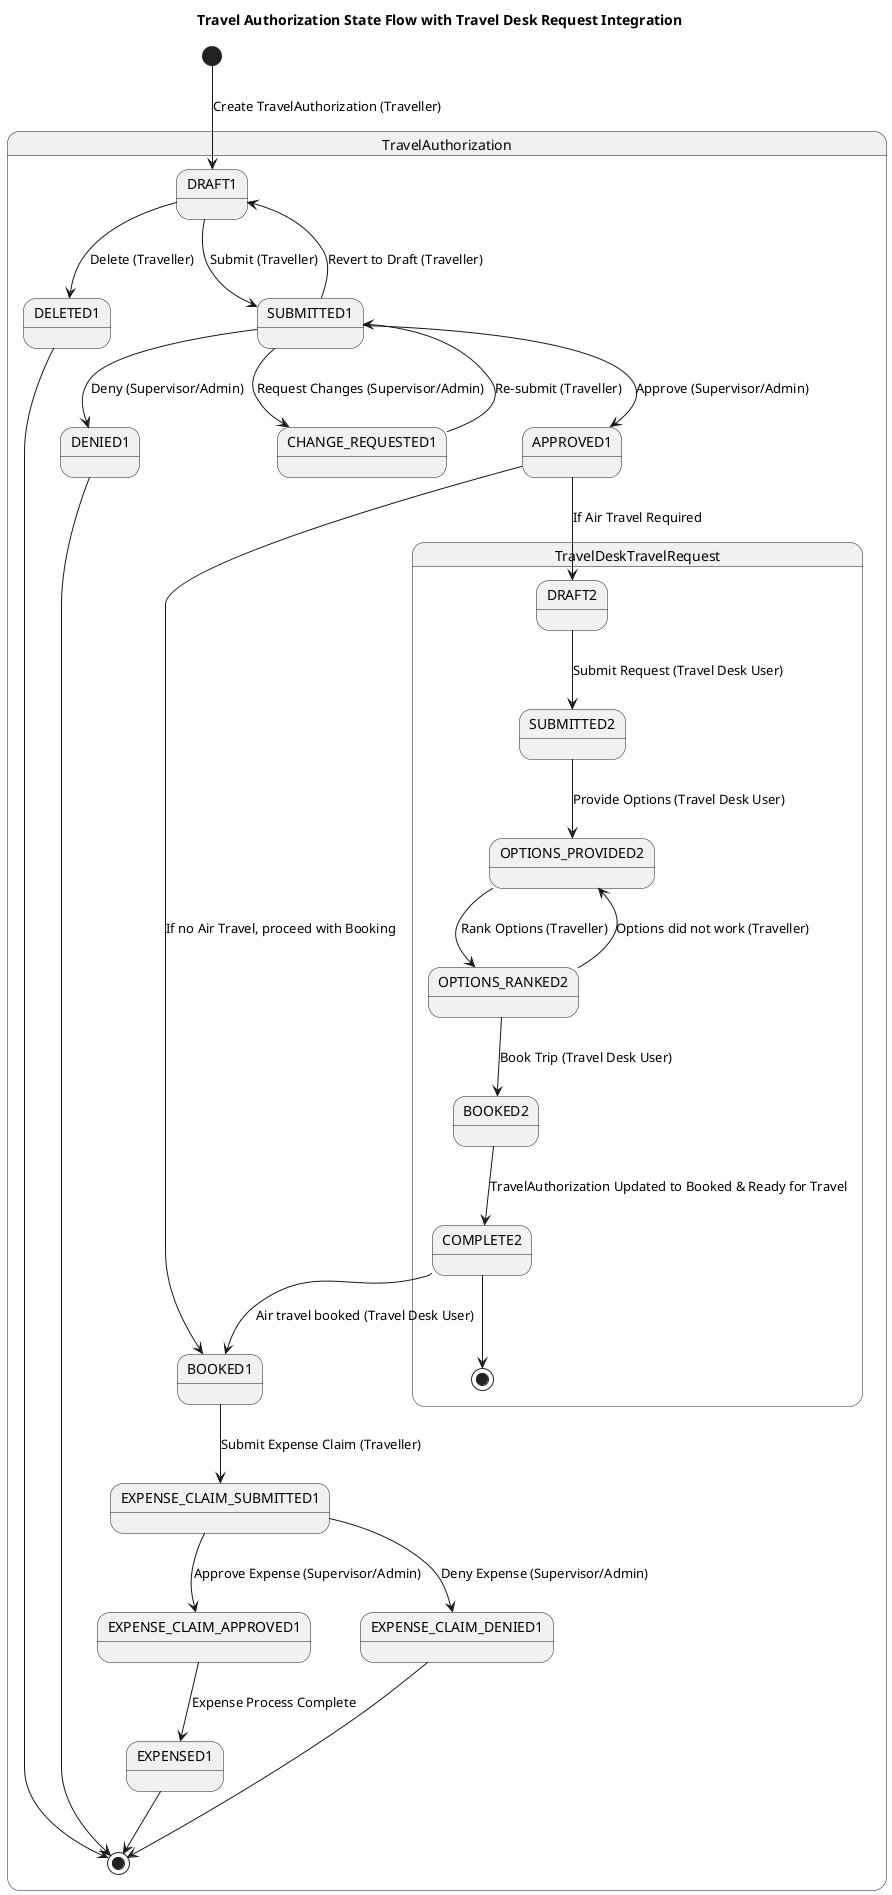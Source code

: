 @startuml "State Diagram, Travel Authorization Completion, 2024-12-11"

title "Travel Authorization State Flow with Travel Desk Request Integration"

[*] --> TravelAuthorization.DRAFT1 : Create TravelAuthorization (Traveller)

state TravelAuthorization {
  DRAFT1 --> DELETED1 : Delete (Traveller)
  DELETED1 --> [*]

  DRAFT1 --> SUBMITTED1 : Submit (Traveller)
  SUBMITTED1 --> DRAFT1 : Revert to Draft (Traveller)
  SUBMITTED1 --> APPROVED1 : Approve (Supervisor/Admin)

  APPROVED1 --> TravelDeskTravelRequest.DRAFT2 : If Air Travel Required

  state TravelDeskTravelRequest {
    DRAFT2 --> SUBMITTED2 : Submit Request (Travel Desk User)
    SUBMITTED2 --> OPTIONS_PROVIDED2 : Provide Options (Travel Desk User)
    OPTIONS_PROVIDED2 --> OPTIONS_RANKED2 : Rank Options (Traveller)
    OPTIONS_RANKED2 --> OPTIONS_PROVIDED2 : Options did not work (Traveller)
    OPTIONS_RANKED2 --> BOOKED2 : Book Trip (Travel Desk User)
    BOOKED2 --> COMPLETE2 : TravelAuthorization Updated to Booked & Ready for Travel
    COMPLETE2 --> [*]
  }

  COMPLETE2 --> BOOKED1 : Air travel booked (Travel Desk User)

  SUBMITTED1 --> DENIED1 : Deny (Supervisor/Admin)
  DENIED1 --> [*]
  SUBMITTED1 --> CHANGE_REQUESTED1 : Request Changes (Supervisor/Admin)
  CHANGE_REQUESTED1 --> SUBMITTED1 : Re-submit (Traveller)

  APPROVED1 --> BOOKED1 : If no Air Travel, proceed with Booking
  BOOKED1 --> EXPENSE_CLAIM_SUBMITTED1 : Submit Expense Claim (Traveller)
  EXPENSE_CLAIM_SUBMITTED1 --> EXPENSE_CLAIM_APPROVED1 : Approve Expense (Supervisor/Admin)
  EXPENSE_CLAIM_SUBMITTED1 --> EXPENSE_CLAIM_DENIED1 : Deny Expense (Supervisor/Admin)
  EXPENSE_CLAIM_DENIED1 --> [*]
  EXPENSE_CLAIM_APPROVED1 --> EXPENSED1 : Expense Process Complete
  EXPENSED1 --> [*]
}
@enduml

